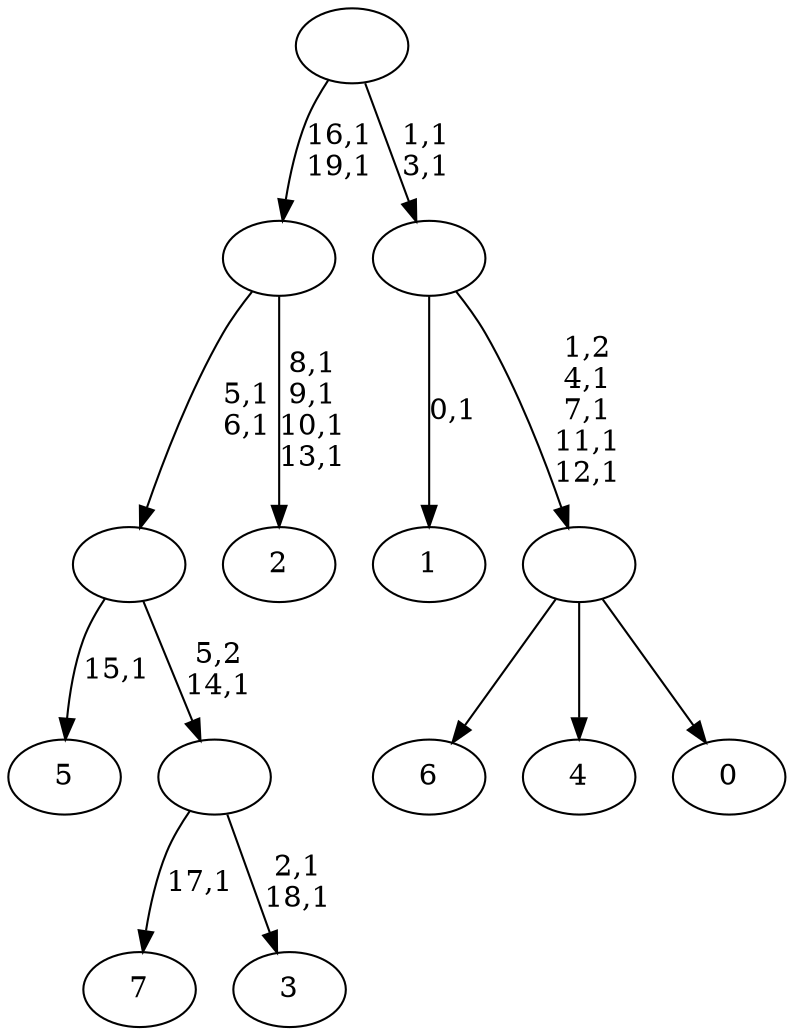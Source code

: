 digraph T {
	28 [label="7"]
	26 [label="6"]
	25 [label="5"]
	23 [label="4"]
	22 [label="3"]
	19 [label=""]
	18 [label=""]
	16 [label="2"]
	11 [label=""]
	9 [label="1"]
	7 [label="0"]
	6 [label=""]
	2 [label=""]
	0 [label=""]
	19 -> 22 [label="2,1\n18,1"]
	19 -> 28 [label="17,1"]
	18 -> 25 [label="15,1"]
	18 -> 19 [label="5,2\n14,1"]
	11 -> 16 [label="8,1\n9,1\n10,1\n13,1"]
	11 -> 18 [label="5,1\n6,1"]
	6 -> 26 [label=""]
	6 -> 23 [label=""]
	6 -> 7 [label=""]
	2 -> 6 [label="1,2\n4,1\n7,1\n11,1\n12,1"]
	2 -> 9 [label="0,1"]
	0 -> 2 [label="1,1\n3,1"]
	0 -> 11 [label="16,1\n19,1"]
}
